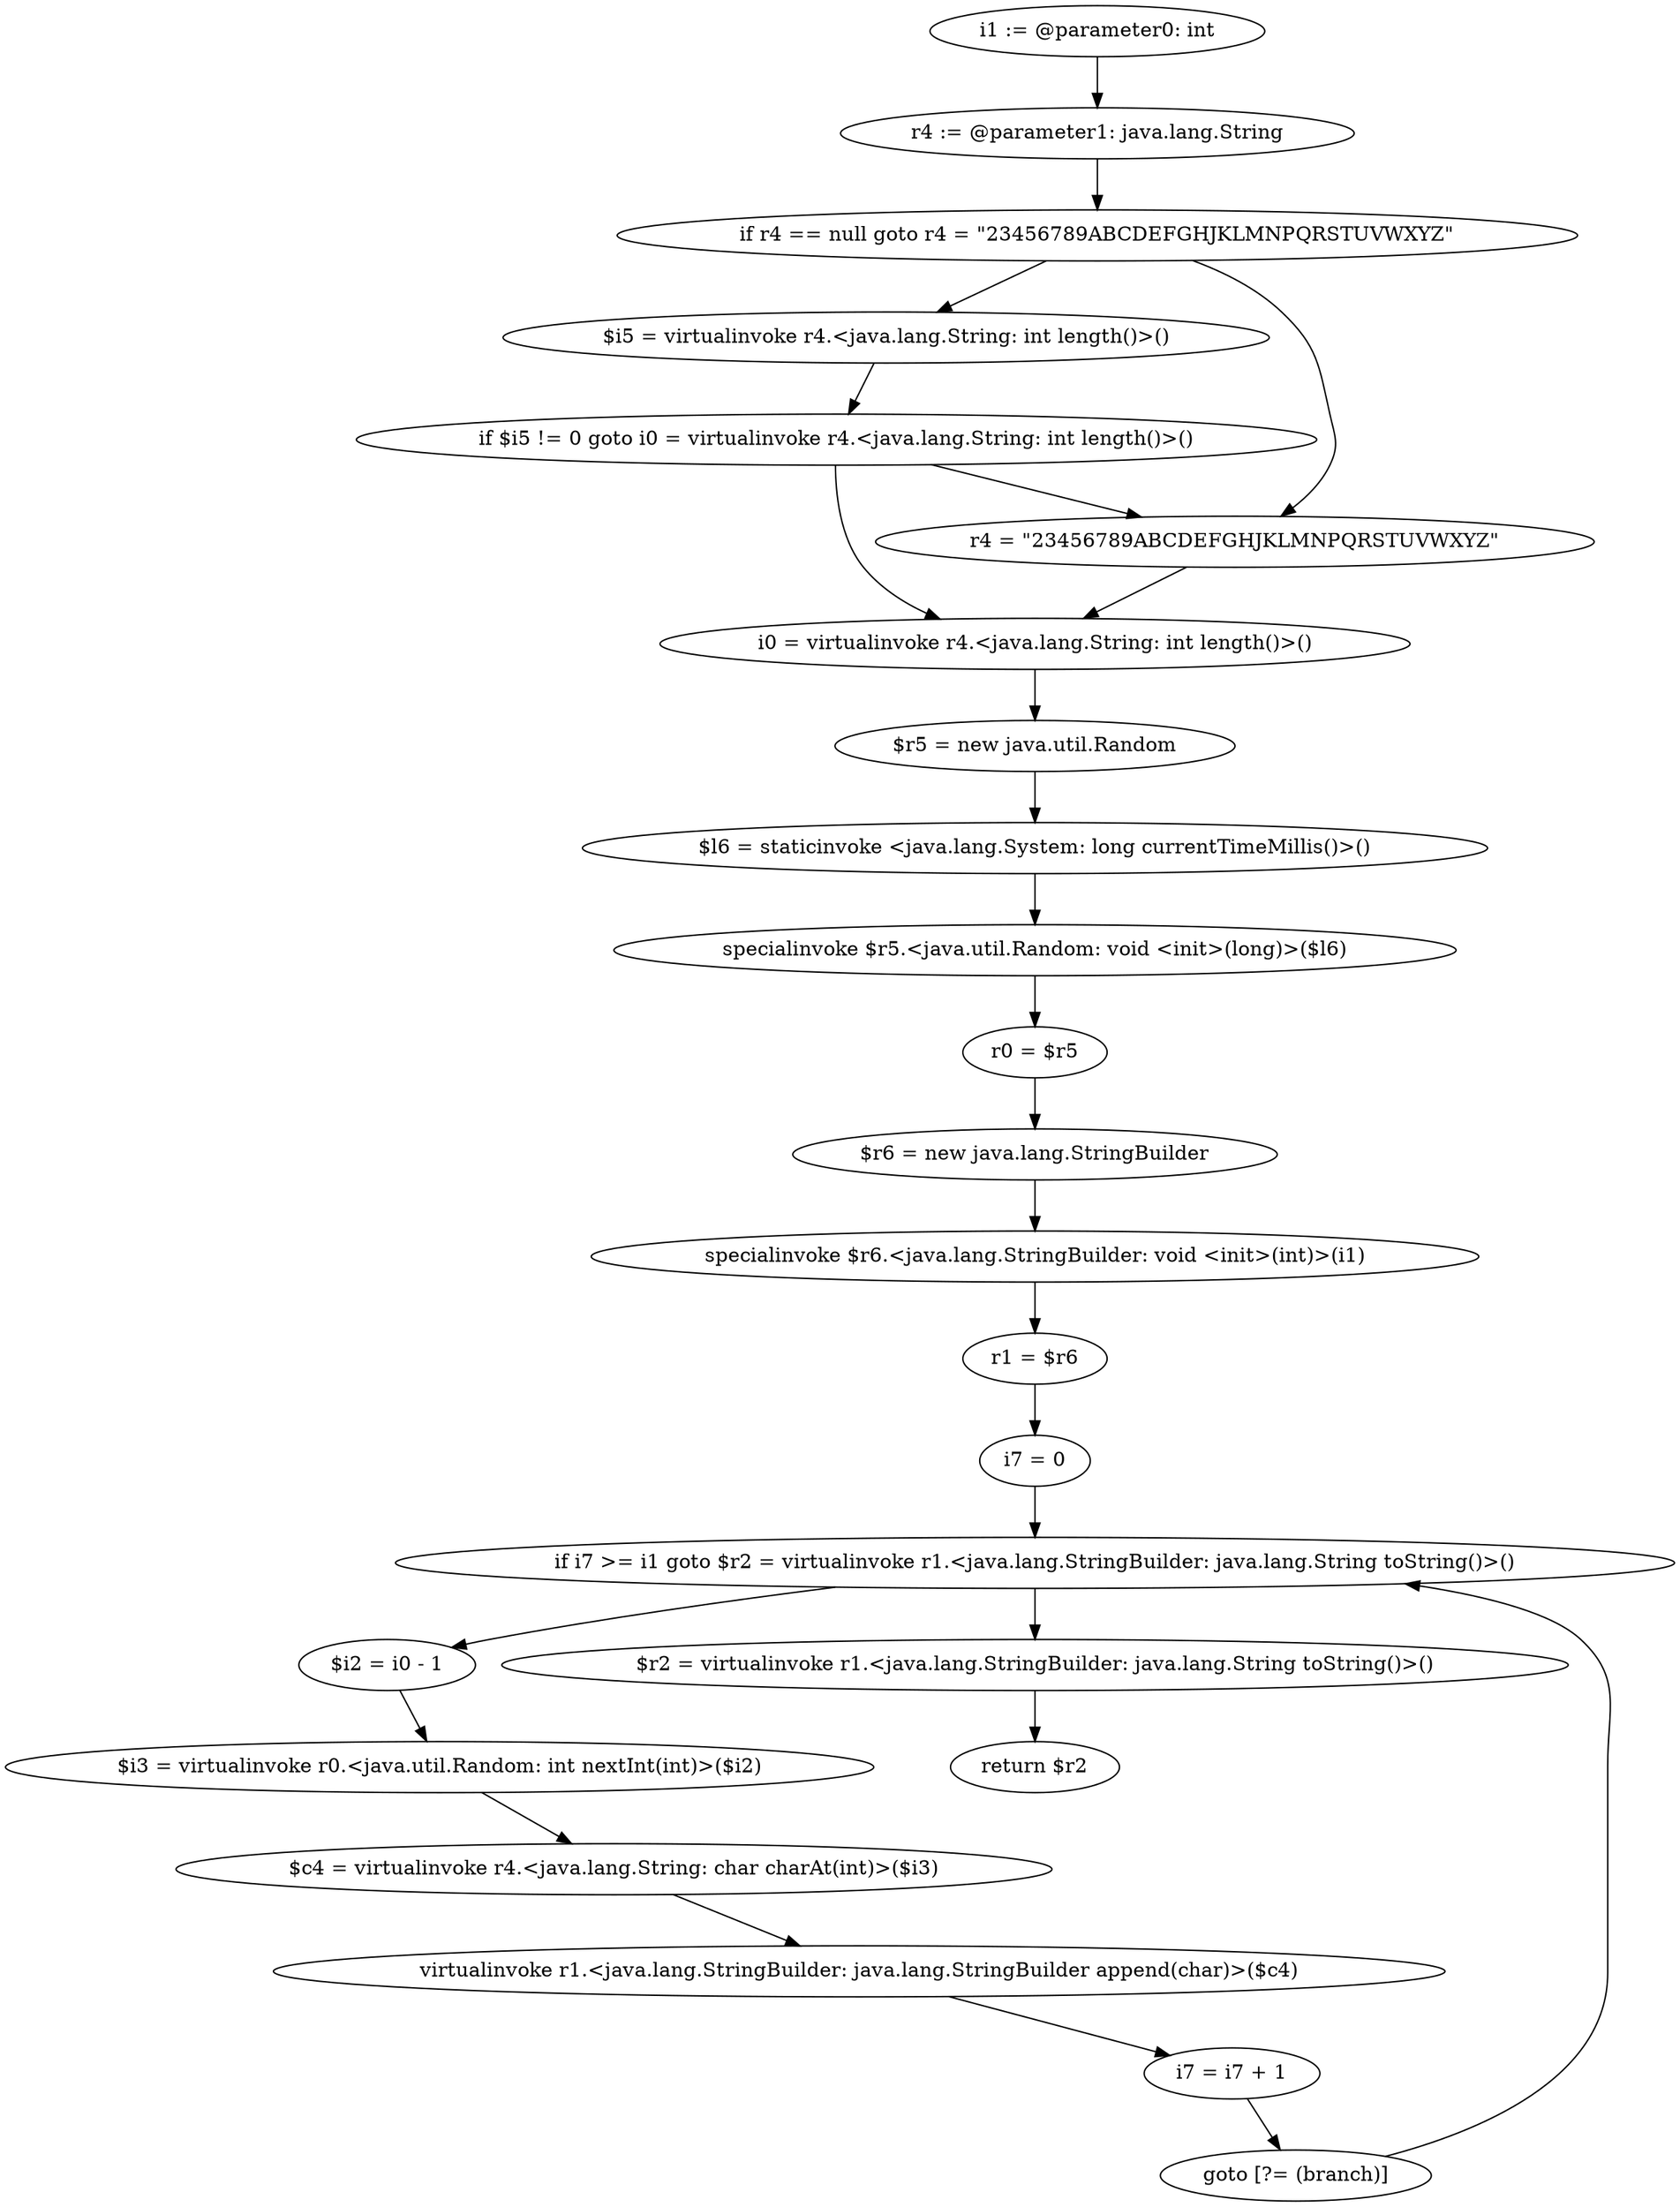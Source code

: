 digraph "unitGraph" {
    "i1 := @parameter0: int"
    "r4 := @parameter1: java.lang.String"
    "if r4 == null goto r4 = \"23456789ABCDEFGHJKLMNPQRSTUVWXYZ\""
    "$i5 = virtualinvoke r4.<java.lang.String: int length()>()"
    "if $i5 != 0 goto i0 = virtualinvoke r4.<java.lang.String: int length()>()"
    "r4 = \"23456789ABCDEFGHJKLMNPQRSTUVWXYZ\""
    "i0 = virtualinvoke r4.<java.lang.String: int length()>()"
    "$r5 = new java.util.Random"
    "$l6 = staticinvoke <java.lang.System: long currentTimeMillis()>()"
    "specialinvoke $r5.<java.util.Random: void <init>(long)>($l6)"
    "r0 = $r5"
    "$r6 = new java.lang.StringBuilder"
    "specialinvoke $r6.<java.lang.StringBuilder: void <init>(int)>(i1)"
    "r1 = $r6"
    "i7 = 0"
    "if i7 >= i1 goto $r2 = virtualinvoke r1.<java.lang.StringBuilder: java.lang.String toString()>()"
    "$i2 = i0 - 1"
    "$i3 = virtualinvoke r0.<java.util.Random: int nextInt(int)>($i2)"
    "$c4 = virtualinvoke r4.<java.lang.String: char charAt(int)>($i3)"
    "virtualinvoke r1.<java.lang.StringBuilder: java.lang.StringBuilder append(char)>($c4)"
    "i7 = i7 + 1"
    "goto [?= (branch)]"
    "$r2 = virtualinvoke r1.<java.lang.StringBuilder: java.lang.String toString()>()"
    "return $r2"
    "i1 := @parameter0: int"->"r4 := @parameter1: java.lang.String";
    "r4 := @parameter1: java.lang.String"->"if r4 == null goto r4 = \"23456789ABCDEFGHJKLMNPQRSTUVWXYZ\"";
    "if r4 == null goto r4 = \"23456789ABCDEFGHJKLMNPQRSTUVWXYZ\""->"$i5 = virtualinvoke r4.<java.lang.String: int length()>()";
    "if r4 == null goto r4 = \"23456789ABCDEFGHJKLMNPQRSTUVWXYZ\""->"r4 = \"23456789ABCDEFGHJKLMNPQRSTUVWXYZ\"";
    "$i5 = virtualinvoke r4.<java.lang.String: int length()>()"->"if $i5 != 0 goto i0 = virtualinvoke r4.<java.lang.String: int length()>()";
    "if $i5 != 0 goto i0 = virtualinvoke r4.<java.lang.String: int length()>()"->"r4 = \"23456789ABCDEFGHJKLMNPQRSTUVWXYZ\"";
    "if $i5 != 0 goto i0 = virtualinvoke r4.<java.lang.String: int length()>()"->"i0 = virtualinvoke r4.<java.lang.String: int length()>()";
    "r4 = \"23456789ABCDEFGHJKLMNPQRSTUVWXYZ\""->"i0 = virtualinvoke r4.<java.lang.String: int length()>()";
    "i0 = virtualinvoke r4.<java.lang.String: int length()>()"->"$r5 = new java.util.Random";
    "$r5 = new java.util.Random"->"$l6 = staticinvoke <java.lang.System: long currentTimeMillis()>()";
    "$l6 = staticinvoke <java.lang.System: long currentTimeMillis()>()"->"specialinvoke $r5.<java.util.Random: void <init>(long)>($l6)";
    "specialinvoke $r5.<java.util.Random: void <init>(long)>($l6)"->"r0 = $r5";
    "r0 = $r5"->"$r6 = new java.lang.StringBuilder";
    "$r6 = new java.lang.StringBuilder"->"specialinvoke $r6.<java.lang.StringBuilder: void <init>(int)>(i1)";
    "specialinvoke $r6.<java.lang.StringBuilder: void <init>(int)>(i1)"->"r1 = $r6";
    "r1 = $r6"->"i7 = 0";
    "i7 = 0"->"if i7 >= i1 goto $r2 = virtualinvoke r1.<java.lang.StringBuilder: java.lang.String toString()>()";
    "if i7 >= i1 goto $r2 = virtualinvoke r1.<java.lang.StringBuilder: java.lang.String toString()>()"->"$i2 = i0 - 1";
    "if i7 >= i1 goto $r2 = virtualinvoke r1.<java.lang.StringBuilder: java.lang.String toString()>()"->"$r2 = virtualinvoke r1.<java.lang.StringBuilder: java.lang.String toString()>()";
    "$i2 = i0 - 1"->"$i3 = virtualinvoke r0.<java.util.Random: int nextInt(int)>($i2)";
    "$i3 = virtualinvoke r0.<java.util.Random: int nextInt(int)>($i2)"->"$c4 = virtualinvoke r4.<java.lang.String: char charAt(int)>($i3)";
    "$c4 = virtualinvoke r4.<java.lang.String: char charAt(int)>($i3)"->"virtualinvoke r1.<java.lang.StringBuilder: java.lang.StringBuilder append(char)>($c4)";
    "virtualinvoke r1.<java.lang.StringBuilder: java.lang.StringBuilder append(char)>($c4)"->"i7 = i7 + 1";
    "i7 = i7 + 1"->"goto [?= (branch)]";
    "goto [?= (branch)]"->"if i7 >= i1 goto $r2 = virtualinvoke r1.<java.lang.StringBuilder: java.lang.String toString()>()";
    "$r2 = virtualinvoke r1.<java.lang.StringBuilder: java.lang.String toString()>()"->"return $r2";
}
